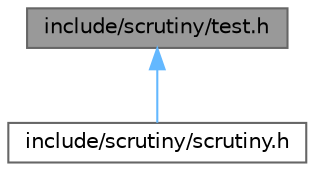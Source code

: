digraph "include/scrutiny/test.h"
{
 // LATEX_PDF_SIZE
  bgcolor="transparent";
  edge [fontname=Helvetica,fontsize=10,labelfontname=Helvetica,labelfontsize=10];
  node [fontname=Helvetica,fontsize=10,shape=box,height=0.2,width=0.4];
  Node1 [id="Node000001",label="include/scrutiny/test.h",height=0.2,width=0.4,color="gray40", fillcolor="grey60", style="filled", fontcolor="black",tooltip="Defines the test macros."];
  Node1 -> Node2 [id="edge1_Node000001_Node000002",dir="back",color="steelblue1",style="solid",tooltip=" "];
  Node2 [id="Node000002",label="include/scrutiny/scrutiny.h",height=0.2,width=0.4,color="grey40", fillcolor="white", style="filled",URL="$scrutiny_8h.html",tooltip="Master include file."];
}
